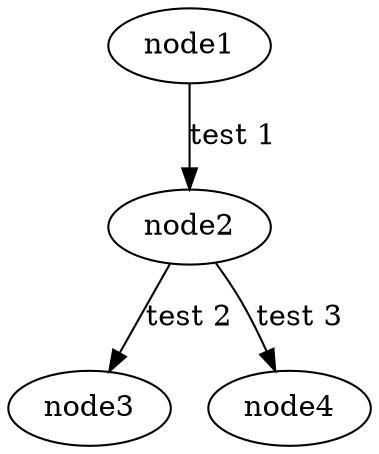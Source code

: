 digraph test {
	node1 -> node2 [ label="test 1" ];
	node2 -> node3 [ label="test 2", edgetype="edge2" ];
	node2 -> node4 [ label="test 3", edgetype="edge3" ];
}


